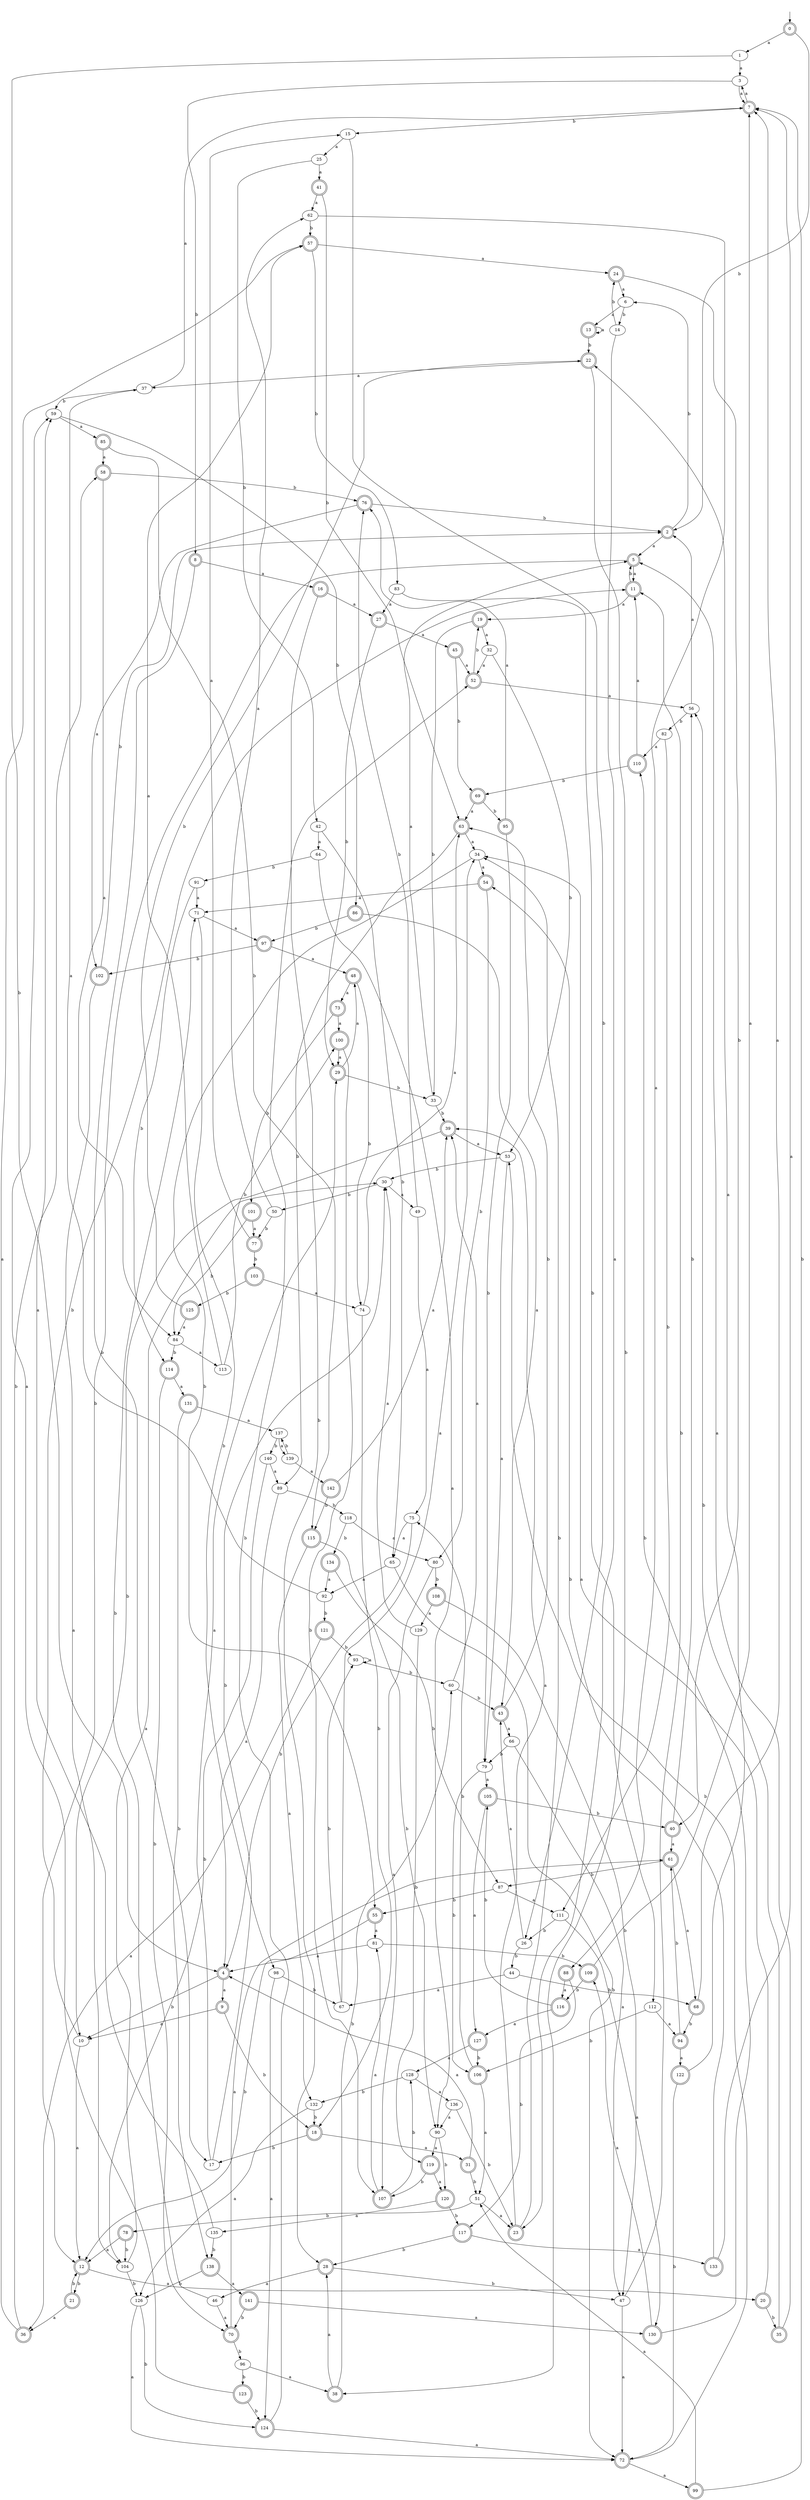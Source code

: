 digraph RandomDFA {
  __start0 [label="", shape=none];
  __start0 -> 0 [label=""];
  0 [shape=circle] [shape=doublecircle]
  0 -> 1 [label="a"]
  0 -> 2 [label="b"]
  1
  1 -> 3 [label="a"]
  1 -> 4 [label="b"]
  2 [shape=doublecircle]
  2 -> 5 [label="a"]
  2 -> 6 [label="b"]
  3
  3 -> 7 [label="a"]
  3 -> 8 [label="b"]
  4 [shape=doublecircle]
  4 -> 9 [label="a"]
  4 -> 10 [label="b"]
  5 [shape=doublecircle]
  5 -> 11 [label="a"]
  5 -> 12 [label="b"]
  6
  6 -> 13 [label="a"]
  6 -> 14 [label="b"]
  7 [shape=doublecircle]
  7 -> 3 [label="a"]
  7 -> 15 [label="b"]
  8 [shape=doublecircle]
  8 -> 16 [label="a"]
  8 -> 17 [label="b"]
  9 [shape=doublecircle]
  9 -> 10 [label="a"]
  9 -> 18 [label="b"]
  10
  10 -> 12 [label="a"]
  10 -> 11 [label="b"]
  11 [shape=doublecircle]
  11 -> 19 [label="a"]
  11 -> 5 [label="b"]
  12 [shape=doublecircle]
  12 -> 20 [label="a"]
  12 -> 21 [label="b"]
  13 [shape=doublecircle]
  13 -> 13 [label="a"]
  13 -> 22 [label="b"]
  14
  14 -> 23 [label="a"]
  14 -> 24 [label="b"]
  15
  15 -> 25 [label="a"]
  15 -> 26 [label="b"]
  16 [shape=doublecircle]
  16 -> 27 [label="a"]
  16 -> 28 [label="b"]
  17
  17 -> 29 [label="a"]
  17 -> 30 [label="b"]
  18 [shape=doublecircle]
  18 -> 31 [label="a"]
  18 -> 17 [label="b"]
  19 [shape=doublecircle]
  19 -> 32 [label="a"]
  19 -> 33 [label="b"]
  20 [shape=doublecircle]
  20 -> 34 [label="a"]
  20 -> 35 [label="b"]
  21 [shape=doublecircle]
  21 -> 36 [label="a"]
  21 -> 12 [label="b"]
  22 [shape=doublecircle]
  22 -> 37 [label="a"]
  22 -> 38 [label="b"]
  23 [shape=doublecircle]
  23 -> 39 [label="a"]
  23 -> 34 [label="b"]
  24 [shape=doublecircle]
  24 -> 6 [label="a"]
  24 -> 40 [label="b"]
  25
  25 -> 41 [label="a"]
  25 -> 42 [label="b"]
  26
  26 -> 43 [label="a"]
  26 -> 44 [label="b"]
  27 [shape=doublecircle]
  27 -> 45 [label="a"]
  27 -> 29 [label="b"]
  28 [shape=doublecircle]
  28 -> 46 [label="a"]
  28 -> 47 [label="b"]
  29 [shape=doublecircle]
  29 -> 48 [label="a"]
  29 -> 33 [label="b"]
  30
  30 -> 49 [label="a"]
  30 -> 50 [label="b"]
  31 [shape=doublecircle]
  31 -> 4 [label="a"]
  31 -> 51 [label="b"]
  32
  32 -> 52 [label="a"]
  32 -> 53 [label="b"]
  33
  33 -> 5 [label="a"]
  33 -> 39 [label="b"]
  34
  34 -> 54 [label="a"]
  34 -> 55 [label="b"]
  35 [shape=doublecircle]
  35 -> 5 [label="a"]
  35 -> 56 [label="b"]
  36 [shape=doublecircle]
  36 -> 57 [label="a"]
  36 -> 58 [label="b"]
  37
  37 -> 7 [label="a"]
  37 -> 59 [label="b"]
  38 [shape=doublecircle]
  38 -> 28 [label="a"]
  38 -> 60 [label="b"]
  39 [shape=doublecircle]
  39 -> 53 [label="a"]
  39 -> 10 [label="b"]
  40 [shape=doublecircle]
  40 -> 61 [label="a"]
  40 -> 56 [label="b"]
  41 [shape=doublecircle]
  41 -> 62 [label="a"]
  41 -> 63 [label="b"]
  42
  42 -> 64 [label="a"]
  42 -> 65 [label="b"]
  43 [shape=doublecircle]
  43 -> 66 [label="a"]
  43 -> 63 [label="b"]
  44
  44 -> 67 [label="a"]
  44 -> 68 [label="b"]
  45 [shape=doublecircle]
  45 -> 52 [label="a"]
  45 -> 69 [label="b"]
  46
  46 -> 70 [label="a"]
  46 -> 71 [label="b"]
  47
  47 -> 72 [label="a"]
  47 -> 11 [label="b"]
  48 [shape=doublecircle]
  48 -> 73 [label="a"]
  48 -> 74 [label="b"]
  49
  49 -> 75 [label="a"]
  49 -> 76 [label="b"]
  50
  50 -> 62 [label="a"]
  50 -> 77 [label="b"]
  51
  51 -> 23 [label="a"]
  51 -> 78 [label="b"]
  52 [shape=doublecircle]
  52 -> 56 [label="a"]
  52 -> 19 [label="b"]
  53
  53 -> 79 [label="a"]
  53 -> 30 [label="b"]
  54 [shape=doublecircle]
  54 -> 71 [label="a"]
  54 -> 80 [label="b"]
  55 [shape=doublecircle]
  55 -> 81 [label="a"]
  55 -> 12 [label="b"]
  56
  56 -> 2 [label="a"]
  56 -> 82 [label="b"]
  57 [shape=doublecircle]
  57 -> 24 [label="a"]
  57 -> 83 [label="b"]
  58 [shape=doublecircle]
  58 -> 84 [label="a"]
  58 -> 76 [label="b"]
  59
  59 -> 85 [label="a"]
  59 -> 86 [label="b"]
  60
  60 -> 39 [label="a"]
  60 -> 43 [label="b"]
  61 [shape=doublecircle]
  61 -> 68 [label="a"]
  61 -> 87 [label="b"]
  62
  62 -> 88 [label="a"]
  62 -> 57 [label="b"]
  63 [shape=doublecircle]
  63 -> 34 [label="a"]
  63 -> 89 [label="b"]
  64
  64 -> 90 [label="a"]
  64 -> 91 [label="b"]
  65
  65 -> 92 [label="a"]
  65 -> 72 [label="b"]
  66
  66 -> 47 [label="a"]
  66 -> 79 [label="b"]
  67
  67 -> 34 [label="a"]
  67 -> 93 [label="b"]
  68 [shape=doublecircle]
  68 -> 7 [label="a"]
  68 -> 94 [label="b"]
  69 [shape=doublecircle]
  69 -> 63 [label="a"]
  69 -> 95 [label="b"]
  70 [shape=doublecircle]
  70 -> 61 [label="a"]
  70 -> 96 [label="b"]
  71
  71 -> 97 [label="a"]
  71 -> 98 [label="b"]
  72 [shape=doublecircle]
  72 -> 99 [label="a"]
  72 -> 53 [label="b"]
  73 [shape=doublecircle]
  73 -> 100 [label="a"]
  73 -> 101 [label="b"]
  74
  74 -> 63 [label="a"]
  74 -> 18 [label="b"]
  75
  75 -> 65 [label="a"]
  75 -> 4 [label="b"]
  76 [shape=doublecircle]
  76 -> 102 [label="a"]
  76 -> 2 [label="b"]
  77 [shape=doublecircle]
  77 -> 15 [label="a"]
  77 -> 103 [label="b"]
  78 [shape=doublecircle]
  78 -> 12 [label="a"]
  78 -> 104 [label="b"]
  79
  79 -> 105 [label="a"]
  79 -> 106 [label="b"]
  80
  80 -> 107 [label="a"]
  80 -> 108 [label="b"]
  81
  81 -> 4 [label="a"]
  81 -> 109 [label="b"]
  82
  82 -> 110 [label="a"]
  82 -> 111 [label="b"]
  83
  83 -> 27 [label="a"]
  83 -> 112 [label="b"]
  84
  84 -> 113 [label="a"]
  84 -> 114 [label="b"]
  85 [shape=doublecircle]
  85 -> 58 [label="a"]
  85 -> 115 [label="b"]
  86 [shape=doublecircle]
  86 -> 43 [label="a"]
  86 -> 97 [label="b"]
  87
  87 -> 111 [label="a"]
  87 -> 55 [label="b"]
  88 [shape=doublecircle]
  88 -> 116 [label="a"]
  88 -> 117 [label="b"]
  89
  89 -> 4 [label="a"]
  89 -> 118 [label="b"]
  90
  90 -> 119 [label="a"]
  90 -> 120 [label="b"]
  91
  91 -> 71 [label="a"]
  91 -> 114 [label="b"]
  92
  92 -> 37 [label="a"]
  92 -> 121 [label="b"]
  93
  93 -> 93 [label="a"]
  93 -> 60 [label="b"]
  94 [shape=doublecircle]
  94 -> 122 [label="a"]
  94 -> 61 [label="b"]
  95 [shape=doublecircle]
  95 -> 76 [label="a"]
  95 -> 79 [label="b"]
  96
  96 -> 38 [label="a"]
  96 -> 123 [label="b"]
  97 [shape=doublecircle]
  97 -> 48 [label="a"]
  97 -> 102 [label="b"]
  98
  98 -> 124 [label="a"]
  98 -> 67 [label="b"]
  99 [shape=doublecircle]
  99 -> 51 [label="a"]
  99 -> 7 [label="b"]
  100 [shape=doublecircle]
  100 -> 29 [label="a"]
  100 -> 107 [label="b"]
  101 [shape=doublecircle]
  101 -> 77 [label="a"]
  101 -> 84 [label="b"]
  102 [shape=doublecircle]
  102 -> 104 [label="a"]
  102 -> 2 [label="b"]
  103 [shape=doublecircle]
  103 -> 74 [label="a"]
  103 -> 125 [label="b"]
  104
  104 -> 30 [label="a"]
  104 -> 126 [label="b"]
  105 [shape=doublecircle]
  105 -> 127 [label="a"]
  105 -> 40 [label="b"]
  106 [shape=doublecircle]
  106 -> 51 [label="a"]
  106 -> 75 [label="b"]
  107 [shape=doublecircle]
  107 -> 81 [label="a"]
  107 -> 128 [label="b"]
  108 [shape=doublecircle]
  108 -> 129 [label="a"]
  108 -> 47 [label="b"]
  109 [shape=doublecircle]
  109 -> 7 [label="a"]
  109 -> 116 [label="b"]
  110 [shape=doublecircle]
  110 -> 11 [label="a"]
  110 -> 69 [label="b"]
  111
  111 -> 130 [label="a"]
  111 -> 26 [label="b"]
  112
  112 -> 94 [label="a"]
  112 -> 106 [label="b"]
  113
  113 -> 57 [label="a"]
  113 -> 100 [label="b"]
  114 [shape=doublecircle]
  114 -> 131 [label="a"]
  114 -> 70 [label="b"]
  115 [shape=doublecircle]
  115 -> 132 [label="a"]
  115 -> 90 [label="b"]
  116 [shape=doublecircle]
  116 -> 127 [label="a"]
  116 -> 105 [label="b"]
  117 [shape=doublecircle]
  117 -> 133 [label="a"]
  117 -> 28 [label="b"]
  118
  118 -> 80 [label="a"]
  118 -> 134 [label="b"]
  119 [shape=doublecircle]
  119 -> 120 [label="a"]
  119 -> 107 [label="b"]
  120 [shape=doublecircle]
  120 -> 135 [label="a"]
  120 -> 117 [label="b"]
  121 [shape=doublecircle]
  121 -> 36 [label="a"]
  121 -> 93 [label="b"]
  122 [shape=doublecircle]
  122 -> 22 [label="a"]
  122 -> 72 [label="b"]
  123 [shape=doublecircle]
  123 -> 59 [label="a"]
  123 -> 124 [label="b"]
  124 [shape=doublecircle]
  124 -> 72 [label="a"]
  124 -> 52 [label="b"]
  125 [shape=doublecircle]
  125 -> 84 [label="a"]
  125 -> 22 [label="b"]
  126
  126 -> 72 [label="a"]
  126 -> 124 [label="b"]
  127 [shape=doublecircle]
  127 -> 128 [label="a"]
  127 -> 106 [label="b"]
  128
  128 -> 136 [label="a"]
  128 -> 132 [label="b"]
  129
  129 -> 30 [label="a"]
  129 -> 119 [label="b"]
  130 [shape=doublecircle]
  130 -> 109 [label="a"]
  130 -> 110 [label="b"]
  131 [shape=doublecircle]
  131 -> 137 [label="a"]
  131 -> 138 [label="b"]
  132
  132 -> 126 [label="a"]
  132 -> 18 [label="b"]
  133 [shape=doublecircle]
  133 -> 7 [label="a"]
  133 -> 54 [label="b"]
  134 [shape=doublecircle]
  134 -> 92 [label="a"]
  134 -> 87 [label="b"]
  135
  135 -> 59 [label="a"]
  135 -> 138 [label="b"]
  136
  136 -> 90 [label="a"]
  136 -> 23 [label="b"]
  137
  137 -> 139 [label="a"]
  137 -> 140 [label="b"]
  138 [shape=doublecircle]
  138 -> 141 [label="a"]
  138 -> 126 [label="b"]
  139
  139 -> 142 [label="a"]
  139 -> 137 [label="b"]
  140
  140 -> 89 [label="a"]
  140 -> 104 [label="b"]
  141 [shape=doublecircle]
  141 -> 130 [label="a"]
  141 -> 70 [label="b"]
  142 [shape=doublecircle]
  142 -> 39 [label="a"]
  142 -> 115 [label="b"]
}
